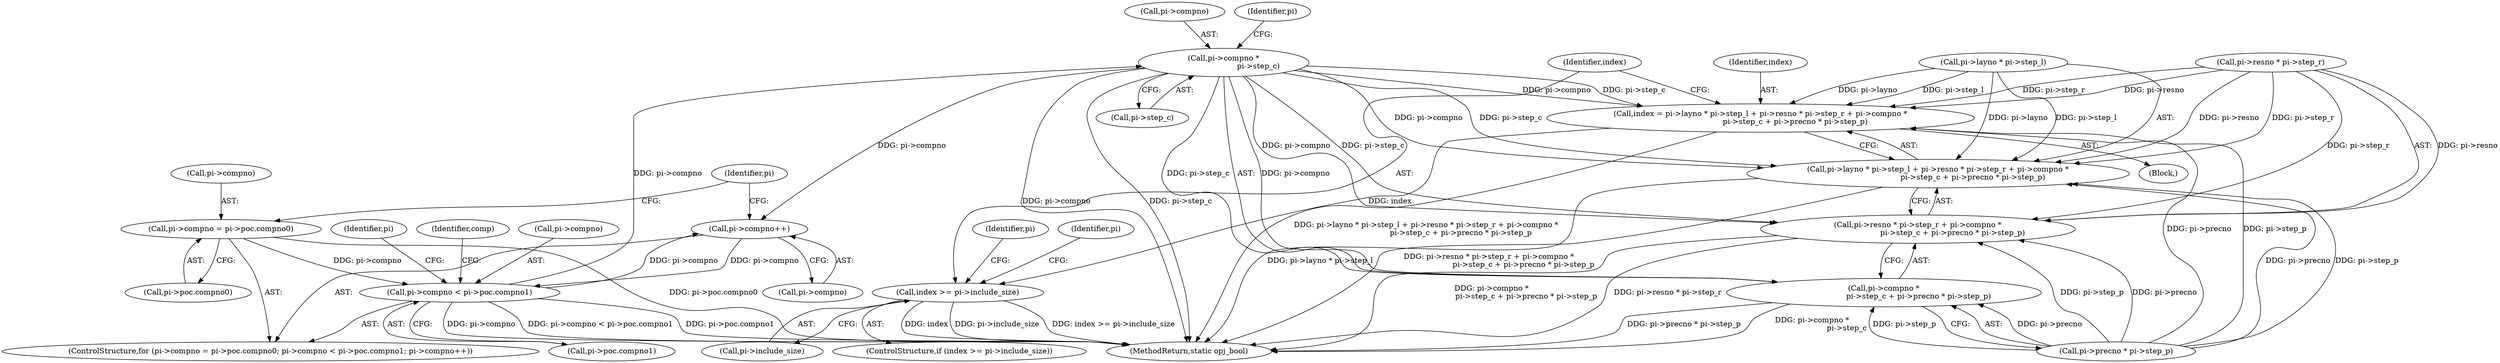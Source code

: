 digraph "0_openjpeg_c277159986c80142180fbe5efb256bbf3bdf3edc_2@pointer" {
"1000314" [label="(Call,pi->compno *\n                             pi->step_c)"];
"1000208" [label="(Call,pi->compno < pi->poc.compno1)"];
"1000199" [label="(Call,pi->compno = pi->poc.compno0)"];
"1000217" [label="(Call,pi->compno++)"];
"1000314" [label="(Call,pi->compno *\n                             pi->step_c)"];
"1000295" [label="(Call,index = pi->layno * pi->step_l + pi->resno * pi->step_r + pi->compno *\n                             pi->step_c + pi->precno * pi->step_p)"];
"1000329" [label="(Call,index >= pi->include_size)"];
"1000297" [label="(Call,pi->layno * pi->step_l + pi->resno * pi->step_r + pi->compno *\n                             pi->step_c + pi->precno * pi->step_p)"];
"1000305" [label="(Call,pi->resno * pi->step_r + pi->compno *\n                             pi->step_c + pi->precno * pi->step_p)"];
"1000313" [label="(Call,pi->compno *\n                             pi->step_c + pi->precno * pi->step_p)"];
"1000218" [label="(Call,pi->compno)"];
"1000306" [label="(Call,pi->resno * pi->step_r)"];
"1000344" [label="(Identifier,pi)"];
"1000330" [label="(Identifier,index)"];
"1000203" [label="(Call,pi->poc.compno0)"];
"1000321" [label="(Call,pi->precno * pi->step_p)"];
"1000223" [label="(Identifier,comp)"];
"1000315" [label="(Call,pi->compno)"];
"1000298" [label="(Call,pi->layno * pi->step_l)"];
"1000305" [label="(Call,pi->resno * pi->step_r + pi->compno *\n                             pi->step_c + pi->precno * pi->step_p)"];
"1000318" [label="(Call,pi->step_c)"];
"1000323" [label="(Identifier,pi)"];
"1000217" [label="(Call,pi->compno++)"];
"1000212" [label="(Call,pi->poc.compno1)"];
"1000296" [label="(Identifier,index)"];
"1000210" [label="(Identifier,pi)"];
"1000328" [label="(ControlStructure,if (index >= pi->include_size))"];
"1000331" [label="(Call,pi->include_size)"];
"1000313" [label="(Call,pi->compno *\n                             pi->step_c + pi->precno * pi->step_p)"];
"1000294" [label="(Block,)"];
"1000297" [label="(Call,pi->layno * pi->step_l + pi->resno * pi->step_r + pi->compno *\n                             pi->step_c + pi->precno * pi->step_p)"];
"1000329" [label="(Call,index >= pi->include_size)"];
"1000199" [label="(Call,pi->compno = pi->poc.compno0)"];
"1000336" [label="(Identifier,pi)"];
"1000200" [label="(Call,pi->compno)"];
"1000209" [label="(Call,pi->compno)"];
"1000195" [label="(Identifier,pi)"];
"1000314" [label="(Call,pi->compno *\n                             pi->step_c)"];
"1000295" [label="(Call,index = pi->layno * pi->step_l + pi->resno * pi->step_r + pi->compno *\n                             pi->step_c + pi->precno * pi->step_p)"];
"1000208" [label="(Call,pi->compno < pi->poc.compno1)"];
"1000198" [label="(ControlStructure,for (pi->compno = pi->poc.compno0; pi->compno < pi->poc.compno1; pi->compno++))"];
"1000360" [label="(MethodReturn,static opj_bool)"];
"1000314" -> "1000313"  [label="AST: "];
"1000314" -> "1000318"  [label="CFG: "];
"1000315" -> "1000314"  [label="AST: "];
"1000318" -> "1000314"  [label="AST: "];
"1000323" -> "1000314"  [label="CFG: "];
"1000314" -> "1000360"  [label="DDG: pi->compno"];
"1000314" -> "1000360"  [label="DDG: pi->step_c"];
"1000314" -> "1000217"  [label="DDG: pi->compno"];
"1000314" -> "1000295"  [label="DDG: pi->compno"];
"1000314" -> "1000295"  [label="DDG: pi->step_c"];
"1000314" -> "1000297"  [label="DDG: pi->compno"];
"1000314" -> "1000297"  [label="DDG: pi->step_c"];
"1000314" -> "1000305"  [label="DDG: pi->compno"];
"1000314" -> "1000305"  [label="DDG: pi->step_c"];
"1000314" -> "1000313"  [label="DDG: pi->compno"];
"1000314" -> "1000313"  [label="DDG: pi->step_c"];
"1000208" -> "1000314"  [label="DDG: pi->compno"];
"1000208" -> "1000198"  [label="AST: "];
"1000208" -> "1000212"  [label="CFG: "];
"1000209" -> "1000208"  [label="AST: "];
"1000212" -> "1000208"  [label="AST: "];
"1000223" -> "1000208"  [label="CFG: "];
"1000195" -> "1000208"  [label="CFG: "];
"1000208" -> "1000360"  [label="DDG: pi->compno"];
"1000208" -> "1000360"  [label="DDG: pi->compno < pi->poc.compno1"];
"1000208" -> "1000360"  [label="DDG: pi->poc.compno1"];
"1000199" -> "1000208"  [label="DDG: pi->compno"];
"1000217" -> "1000208"  [label="DDG: pi->compno"];
"1000208" -> "1000217"  [label="DDG: pi->compno"];
"1000199" -> "1000198"  [label="AST: "];
"1000199" -> "1000203"  [label="CFG: "];
"1000200" -> "1000199"  [label="AST: "];
"1000203" -> "1000199"  [label="AST: "];
"1000210" -> "1000199"  [label="CFG: "];
"1000199" -> "1000360"  [label="DDG: pi->poc.compno0"];
"1000217" -> "1000198"  [label="AST: "];
"1000217" -> "1000218"  [label="CFG: "];
"1000218" -> "1000217"  [label="AST: "];
"1000210" -> "1000217"  [label="CFG: "];
"1000295" -> "1000294"  [label="AST: "];
"1000295" -> "1000297"  [label="CFG: "];
"1000296" -> "1000295"  [label="AST: "];
"1000297" -> "1000295"  [label="AST: "];
"1000330" -> "1000295"  [label="CFG: "];
"1000295" -> "1000360"  [label="DDG: pi->layno * pi->step_l + pi->resno * pi->step_r + pi->compno *\n                             pi->step_c + pi->precno * pi->step_p"];
"1000298" -> "1000295"  [label="DDG: pi->layno"];
"1000298" -> "1000295"  [label="DDG: pi->step_l"];
"1000306" -> "1000295"  [label="DDG: pi->resno"];
"1000306" -> "1000295"  [label="DDG: pi->step_r"];
"1000321" -> "1000295"  [label="DDG: pi->precno"];
"1000321" -> "1000295"  [label="DDG: pi->step_p"];
"1000295" -> "1000329"  [label="DDG: index"];
"1000329" -> "1000328"  [label="AST: "];
"1000329" -> "1000331"  [label="CFG: "];
"1000330" -> "1000329"  [label="AST: "];
"1000331" -> "1000329"  [label="AST: "];
"1000336" -> "1000329"  [label="CFG: "];
"1000344" -> "1000329"  [label="CFG: "];
"1000329" -> "1000360"  [label="DDG: pi->include_size"];
"1000329" -> "1000360"  [label="DDG: index >= pi->include_size"];
"1000329" -> "1000360"  [label="DDG: index"];
"1000297" -> "1000305"  [label="CFG: "];
"1000298" -> "1000297"  [label="AST: "];
"1000305" -> "1000297"  [label="AST: "];
"1000297" -> "1000360"  [label="DDG: pi->layno * pi->step_l"];
"1000297" -> "1000360"  [label="DDG: pi->resno * pi->step_r + pi->compno *\n                             pi->step_c + pi->precno * pi->step_p"];
"1000298" -> "1000297"  [label="DDG: pi->layno"];
"1000298" -> "1000297"  [label="DDG: pi->step_l"];
"1000306" -> "1000297"  [label="DDG: pi->resno"];
"1000306" -> "1000297"  [label="DDG: pi->step_r"];
"1000321" -> "1000297"  [label="DDG: pi->precno"];
"1000321" -> "1000297"  [label="DDG: pi->step_p"];
"1000305" -> "1000313"  [label="CFG: "];
"1000306" -> "1000305"  [label="AST: "];
"1000313" -> "1000305"  [label="AST: "];
"1000305" -> "1000360"  [label="DDG: pi->compno *\n                             pi->step_c + pi->precno * pi->step_p"];
"1000305" -> "1000360"  [label="DDG: pi->resno * pi->step_r"];
"1000306" -> "1000305"  [label="DDG: pi->resno"];
"1000306" -> "1000305"  [label="DDG: pi->step_r"];
"1000321" -> "1000305"  [label="DDG: pi->precno"];
"1000321" -> "1000305"  [label="DDG: pi->step_p"];
"1000313" -> "1000321"  [label="CFG: "];
"1000321" -> "1000313"  [label="AST: "];
"1000313" -> "1000360"  [label="DDG: pi->precno * pi->step_p"];
"1000313" -> "1000360"  [label="DDG: pi->compno *\n                             pi->step_c"];
"1000321" -> "1000313"  [label="DDG: pi->precno"];
"1000321" -> "1000313"  [label="DDG: pi->step_p"];
}
